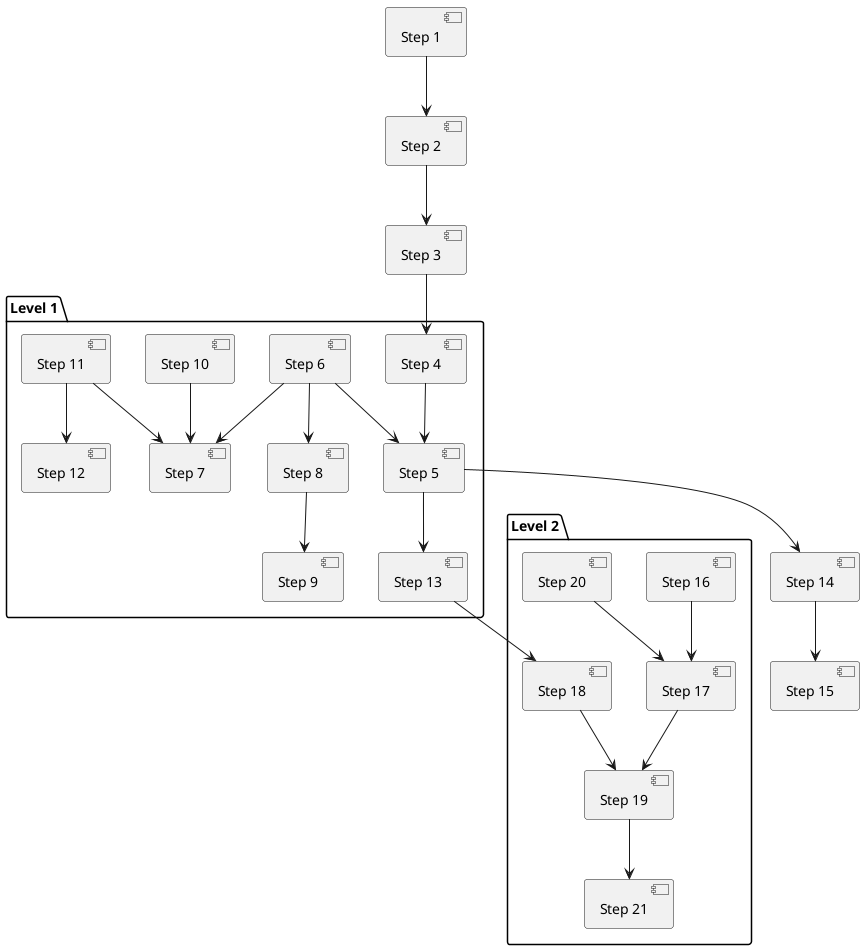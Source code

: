 @startuml

[Step 1] --> [Step 2]
[Step 2] --> [Step 3]


package "Level 1"{
[Step 3] --> [Step 4]
[Step 4] --> [Step 5]
[Step 6] --> [Step 5]
[Step 6] --> [Step 7]
[Step 6] --> [Step 8] 
[Step 8] --> [Step 9]
[Step 10] --> [Step 7]
[Step 11] --> [Step 7]
[Step 11] --> [Step 12]
[Step 5] --> [Step 13]

}

[Step 5] --> [Step 14]
[Step 14] --> [Step 15]

package "Level 2"{

[Step 16] --> [Step 17]
[Step 18] --> [Step 19]
[Step 20] --> [Step 17]
[Step 17] --> [Step 19]
[Step 19] --> [Step 21]
[Step 13] --> [Step 18]

@enduml
